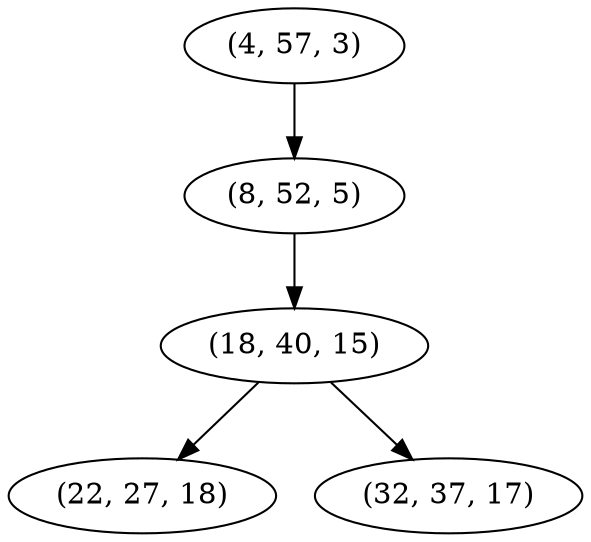 digraph tree {
    "(4, 57, 3)";
    "(8, 52, 5)";
    "(18, 40, 15)";
    "(22, 27, 18)";
    "(32, 37, 17)";
    "(4, 57, 3)" -> "(8, 52, 5)";
    "(8, 52, 5)" -> "(18, 40, 15)";
    "(18, 40, 15)" -> "(22, 27, 18)";
    "(18, 40, 15)" -> "(32, 37, 17)";
}
